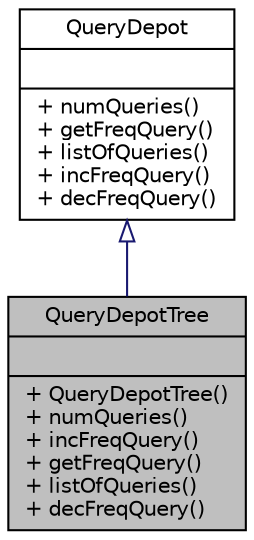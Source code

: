 digraph G
{
  edge [fontname="Helvetica",fontsize="10",labelfontname="Helvetica",labelfontsize="10"];
  node [fontname="Helvetica",fontsize="10",shape=record];
  Node1 [label="{QueryDepotTree\n||+ QueryDepotTree()\l+ numQueries()\l+ incFreqQuery()\l+ getFreqQuery()\l+ listOfQueries()\l+ decFreqQuery()\l}",height=0.2,width=0.4,color="black", fillcolor="grey75", style="filled" fontcolor="black"];
  Node2 -> Node1 [dir="back",color="midnightblue",fontsize="10",style="solid",arrowtail="onormal",fontname="Helvetica"];
  Node2 [label="{QueryDepot\n||+ numQueries()\l+ getFreqQuery()\l+ listOfQueries()\l+ incFreqQuery()\l+ decFreqQuery()\l}",height=0.2,width=0.4,color="black", fillcolor="white", style="filled",URL="$d4/df5/interfaceQueryDepot.html"];
}
